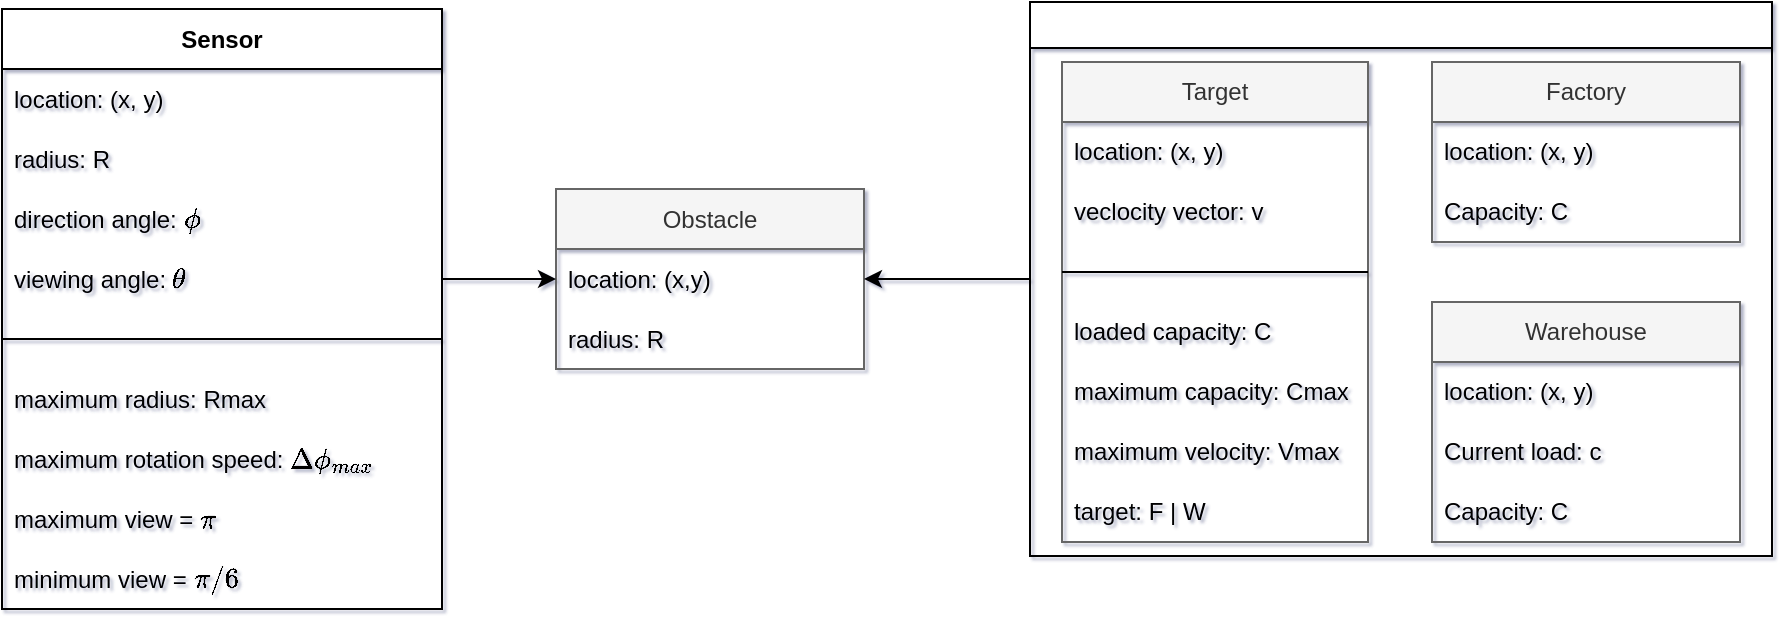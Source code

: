 <mxfile>
    <diagram id="OCUFrbz5CUur6Ab6cwOt" name="Page-1">
        <mxGraphModel dx="1309" dy="477" grid="0" gridSize="10" guides="1" tooltips="1" connect="1" arrows="1" fold="1" page="1" pageScale="1" pageWidth="1100" pageHeight="850" background="#FFFFFF" math="1" shadow="1">
            <root>
                <mxCell id="0"/>
                <mxCell id="1" parent="0"/>
                <mxCell id="18" value="&lt;b&gt;Sensor&lt;/b&gt;" style="swimlane;fontStyle=0;childLayout=stackLayout;horizontal=1;startSize=30;horizontalStack=0;resizeParent=1;resizeParentMax=0;resizeLast=0;collapsible=1;marginBottom=0;whiteSpace=wrap;html=1;rounded=0;labelBackgroundColor=none;strokeColor=#000000;" parent="1" vertex="1">
                    <mxGeometry x="91" y="18.5" width="220" height="300" as="geometry">
                        <mxRectangle x="140" y="50" width="80" height="30" as="alternateBounds"/>
                    </mxGeometry>
                </mxCell>
                <mxCell id="20" value="location: (x, y)" style="text;strokeColor=none;fillColor=none;align=left;verticalAlign=middle;spacingLeft=4;spacingRight=4;overflow=hidden;points=[[0,0.5],[1,0.5]];portConstraint=eastwest;rotatable=0;whiteSpace=wrap;html=1;rounded=0;labelBackgroundColor=none;fontColor=#000000;" parent="18" vertex="1">
                    <mxGeometry y="30" width="220" height="30" as="geometry"/>
                </mxCell>
                <mxCell id="21" value="radius: R" style="text;strokeColor=none;fillColor=none;align=left;verticalAlign=middle;spacingLeft=4;spacingRight=4;overflow=hidden;points=[[0,0.5],[1,0.5]];portConstraint=eastwest;rotatable=0;whiteSpace=wrap;html=1;rounded=0;labelBackgroundColor=none;fontColor=#000000;" parent="18" vertex="1">
                    <mxGeometry y="60" width="220" height="30" as="geometry"/>
                </mxCell>
                <mxCell id="23" value="direction angle: \(\phi\)" style="text;strokeColor=none;fillColor=none;align=left;verticalAlign=middle;spacingLeft=4;spacingRight=4;overflow=hidden;points=[[0,0.5],[1,0.5]];portConstraint=eastwest;rotatable=0;whiteSpace=wrap;html=1;rounded=0;labelBackgroundColor=none;fontColor=#000000;" parent="18" vertex="1">
                    <mxGeometry y="90" width="220" height="30" as="geometry"/>
                </mxCell>
                <mxCell id="24" value="viewing angle: \(\theta\)" style="text;strokeColor=none;fillColor=none;align=left;verticalAlign=middle;spacingLeft=4;spacingRight=4;overflow=hidden;points=[[0,0.5],[1,0.5]];portConstraint=eastwest;rotatable=0;whiteSpace=wrap;html=1;rounded=0;labelBackgroundColor=none;fontColor=#000000;" parent="18" vertex="1">
                    <mxGeometry y="120" width="220" height="30" as="geometry"/>
                </mxCell>
                <mxCell id="25" style="text;strokeColor=none;fillColor=none;align=left;verticalAlign=middle;spacingLeft=4;spacingRight=4;overflow=hidden;points=[[0,0.5],[1,0.5]];portConstraint=eastwest;rotatable=0;whiteSpace=wrap;html=1;rounded=0;labelBackgroundColor=none;fontColor=#000000;" parent="18" vertex="1">
                    <mxGeometry y="150" width="220" height="30" as="geometry"/>
                </mxCell>
                <mxCell id="26" value="maximum radius: Rmax" style="text;strokeColor=none;fillColor=none;align=left;verticalAlign=middle;spacingLeft=4;spacingRight=4;overflow=hidden;points=[[0,0.5],[1,0.5]];portConstraint=eastwest;rotatable=0;whiteSpace=wrap;html=1;rounded=0;labelBackgroundColor=none;fontColor=#000000;" parent="18" vertex="1">
                    <mxGeometry y="180" width="220" height="30" as="geometry"/>
                </mxCell>
                <mxCell id="27" value="maximum rotation speed: \(\Delta \phi _{max}\)" style="text;strokeColor=none;fillColor=none;align=left;verticalAlign=middle;spacingLeft=4;spacingRight=4;overflow=hidden;points=[[0,0.5],[1,0.5]];portConstraint=eastwest;rotatable=0;whiteSpace=wrap;html=1;rounded=0;labelBackgroundColor=none;fontColor=#000000;" parent="18" vertex="1">
                    <mxGeometry y="210" width="220" height="30" as="geometry"/>
                </mxCell>
                <mxCell id="36" value="maximum view = \(\pi\)" style="text;strokeColor=none;fillColor=none;align=left;verticalAlign=middle;spacingLeft=4;spacingRight=4;overflow=hidden;points=[[0,0.5],[1,0.5]];portConstraint=eastwest;rotatable=0;whiteSpace=wrap;html=1;rounded=0;labelBackgroundColor=none;fontColor=#000000;" parent="18" vertex="1">
                    <mxGeometry y="240" width="220" height="30" as="geometry"/>
                </mxCell>
                <mxCell id="77" value="minimum view = \(\pi/6\)" style="text;strokeColor=none;fillColor=none;align=left;verticalAlign=middle;spacingLeft=4;spacingRight=4;overflow=hidden;points=[[0,0.5],[1,0.5]];portConstraint=eastwest;rotatable=0;whiteSpace=wrap;html=1;rounded=0;labelBackgroundColor=none;fontColor=#000000;" parent="18" vertex="1">
                    <mxGeometry y="270" width="220" height="30" as="geometry"/>
                </mxCell>
                <mxCell id="34" value="" style="endArrow=none;html=1;fontColor=#99FF99;entryX=1;entryY=0.5;entryDx=0;entryDy=0;exitX=0;exitY=0.5;exitDx=0;exitDy=0;strokeColor=#000000;" parent="18" source="25" target="25" edge="1">
                    <mxGeometry width="50" height="50" relative="1" as="geometry">
                        <mxPoint x="330" y="261" as="sourcePoint"/>
                        <mxPoint x="380" y="211" as="targetPoint"/>
                    </mxGeometry>
                </mxCell>
                <mxCell id="48" value="&lt;font color=&quot;#ffffff&quot;&gt;Server&lt;/font&gt;" style="swimlane;whiteSpace=wrap;html=1;rounded=0;labelBackgroundColor=none;strokeColor=#000000;fontColor=#99FF99;startSize=23;" parent="1" vertex="1">
                    <mxGeometry x="605" y="15" width="371" height="277" as="geometry"/>
                </mxCell>
                <mxCell id="37" value="Target" style="swimlane;fontStyle=0;childLayout=stackLayout;horizontal=1;startSize=30;horizontalStack=0;resizeParent=1;resizeParentMax=0;resizeLast=0;collapsible=1;marginBottom=0;whiteSpace=wrap;html=1;rounded=0;labelBackgroundColor=none;fillColor=#f5f5f5;fontColor=#333333;strokeColor=#666666;" parent="48" vertex="1">
                    <mxGeometry x="16" y="30" width="153" height="240" as="geometry">
                        <mxRectangle x="140" y="50" width="80" height="30" as="alternateBounds"/>
                    </mxGeometry>
                </mxCell>
                <mxCell id="38" value="location: (x, y)" style="text;strokeColor=none;fillColor=none;align=left;verticalAlign=middle;spacingLeft=4;spacingRight=4;overflow=hidden;points=[[0,0.5],[1,0.5]];portConstraint=eastwest;rotatable=0;whiteSpace=wrap;html=1;rounded=0;labelBackgroundColor=none;fontColor=#000000;" parent="37" vertex="1">
                    <mxGeometry y="30" width="153" height="30" as="geometry"/>
                </mxCell>
                <mxCell id="39" value="veclocity vector: v" style="text;strokeColor=none;fillColor=none;align=left;verticalAlign=middle;spacingLeft=4;spacingRight=4;overflow=hidden;points=[[0,0.5],[1,0.5]];portConstraint=eastwest;rotatable=0;whiteSpace=wrap;html=1;rounded=0;labelBackgroundColor=none;fontColor=#000000;" parent="37" vertex="1">
                    <mxGeometry y="60" width="153" height="30" as="geometry"/>
                </mxCell>
                <mxCell id="42" style="text;strokeColor=none;fillColor=none;align=left;verticalAlign=middle;spacingLeft=4;spacingRight=4;overflow=hidden;points=[[0,0.5],[1,0.5]];portConstraint=eastwest;rotatable=0;whiteSpace=wrap;html=1;rounded=0;labelBackgroundColor=none;fontColor=#000000;" parent="37" vertex="1">
                    <mxGeometry y="90" width="153" height="30" as="geometry"/>
                </mxCell>
                <mxCell id="43" value="loaded capacity: C" style="text;strokeColor=none;fillColor=none;align=left;verticalAlign=middle;spacingLeft=4;spacingRight=4;overflow=hidden;points=[[0,0.5],[1,0.5]];portConstraint=eastwest;rotatable=0;whiteSpace=wrap;html=1;rounded=0;labelBackgroundColor=none;fontColor=#000000;" parent="37" vertex="1">
                    <mxGeometry y="120" width="153" height="30" as="geometry"/>
                </mxCell>
                <mxCell id="44" value="maximum capacity: Cmax" style="text;strokeColor=none;fillColor=none;align=left;verticalAlign=middle;spacingLeft=4;spacingRight=4;overflow=hidden;points=[[0,0.5],[1,0.5]];portConstraint=eastwest;rotatable=0;whiteSpace=wrap;html=1;rounded=0;labelBackgroundColor=none;fontColor=#000000;" parent="37" vertex="1">
                    <mxGeometry y="150" width="153" height="30" as="geometry"/>
                </mxCell>
                <mxCell id="45" value="maximum velocity: Vmax" style="text;strokeColor=none;fillColor=none;align=left;verticalAlign=middle;spacingLeft=4;spacingRight=4;overflow=hidden;points=[[0,0.5],[1,0.5]];portConstraint=eastwest;rotatable=0;whiteSpace=wrap;html=1;rounded=0;labelBackgroundColor=none;fontColor=#000000;" parent="37" vertex="1">
                    <mxGeometry y="180" width="153" height="30" as="geometry"/>
                </mxCell>
                <mxCell id="47" value="target: F | W" style="text;strokeColor=none;fillColor=none;align=left;verticalAlign=middle;spacingLeft=4;spacingRight=4;overflow=hidden;points=[[0,0.5],[1,0.5]];portConstraint=eastwest;rotatable=0;whiteSpace=wrap;html=1;rounded=0;labelBackgroundColor=none;fontColor=#000000;" parent="37" vertex="1">
                    <mxGeometry y="210" width="153" height="30" as="geometry"/>
                </mxCell>
                <mxCell id="46" value="" style="endArrow=none;html=1;fontColor=#99FF99;entryX=1;entryY=0.5;entryDx=0;entryDy=0;exitX=0;exitY=0.5;exitDx=0;exitDy=0;strokeColor=#000000;" parent="37" source="42" target="42" edge="1">
                    <mxGeometry width="50" height="50" relative="1" as="geometry">
                        <mxPoint x="330" y="261" as="sourcePoint"/>
                        <mxPoint x="380" y="211" as="targetPoint"/>
                    </mxGeometry>
                </mxCell>
                <mxCell id="49" value="Factory" style="swimlane;fontStyle=0;childLayout=stackLayout;horizontal=1;startSize=30;horizontalStack=0;resizeParent=1;resizeParentMax=0;resizeLast=0;collapsible=1;marginBottom=0;whiteSpace=wrap;html=1;rounded=0;labelBackgroundColor=none;fillColor=#f5f5f5;fontColor=#333333;strokeColor=#666666;" parent="48" vertex="1">
                    <mxGeometry x="201" y="30" width="154" height="90" as="geometry">
                        <mxRectangle x="140" y="50" width="80" height="30" as="alternateBounds"/>
                    </mxGeometry>
                </mxCell>
                <mxCell id="50" value="location: (x, y)" style="text;strokeColor=none;fillColor=none;align=left;verticalAlign=middle;spacingLeft=4;spacingRight=4;overflow=hidden;points=[[0,0.5],[1,0.5]];portConstraint=eastwest;rotatable=0;whiteSpace=wrap;html=1;rounded=0;labelBackgroundColor=none;fontColor=#000000;" parent="49" vertex="1">
                    <mxGeometry y="30" width="154" height="30" as="geometry"/>
                </mxCell>
                <mxCell id="55" value="Capacity: C" style="text;strokeColor=none;fillColor=none;align=left;verticalAlign=middle;spacingLeft=4;spacingRight=4;overflow=hidden;points=[[0,0.5],[1,0.5]];portConstraint=eastwest;rotatable=0;whiteSpace=wrap;html=1;rounded=0;labelBackgroundColor=none;fontColor=#000000;" parent="49" vertex="1">
                    <mxGeometry y="60" width="154" height="30" as="geometry"/>
                </mxCell>
                <mxCell id="58" value="Warehouse" style="swimlane;fontStyle=0;childLayout=stackLayout;horizontal=1;startSize=30;horizontalStack=0;resizeParent=1;resizeParentMax=0;resizeLast=0;collapsible=1;marginBottom=0;whiteSpace=wrap;html=1;rounded=0;labelBackgroundColor=none;fillColor=#f5f5f5;fontColor=#333333;strokeColor=#666666;" parent="48" vertex="1">
                    <mxGeometry x="201" y="150" width="154" height="120" as="geometry">
                        <mxRectangle x="140" y="50" width="80" height="30" as="alternateBounds"/>
                    </mxGeometry>
                </mxCell>
                <mxCell id="59" value="location: (x, y)" style="text;strokeColor=none;fillColor=none;align=left;verticalAlign=middle;spacingLeft=4;spacingRight=4;overflow=hidden;points=[[0,0.5],[1,0.5]];portConstraint=eastwest;rotatable=0;whiteSpace=wrap;html=1;rounded=0;labelBackgroundColor=none;fontColor=#000000;" parent="58" vertex="1">
                    <mxGeometry y="30" width="154" height="30" as="geometry"/>
                </mxCell>
                <mxCell id="60" value="Current load: c" style="text;strokeColor=none;fillColor=none;align=left;verticalAlign=middle;spacingLeft=4;spacingRight=4;overflow=hidden;points=[[0,0.5],[1,0.5]];portConstraint=eastwest;rotatable=0;whiteSpace=wrap;html=1;rounded=0;labelBackgroundColor=none;fontColor=#000000;" parent="58" vertex="1">
                    <mxGeometry y="60" width="154" height="30" as="geometry"/>
                </mxCell>
                <mxCell id="61" value="Capacity: C" style="text;strokeColor=none;fillColor=none;align=left;verticalAlign=middle;spacingLeft=4;spacingRight=4;overflow=hidden;points=[[0,0.5],[1,0.5]];portConstraint=eastwest;rotatable=0;whiteSpace=wrap;html=1;rounded=0;labelBackgroundColor=none;fontColor=#000000;" parent="58" vertex="1">
                    <mxGeometry y="90" width="154" height="30" as="geometry"/>
                </mxCell>
                <mxCell id="72" value="Obstacle" style="swimlane;fontStyle=0;childLayout=stackLayout;horizontal=1;startSize=30;horizontalStack=0;resizeParent=1;resizeParentMax=0;resizeLast=0;collapsible=1;marginBottom=0;whiteSpace=wrap;html=1;rounded=0;labelBackgroundColor=none;fillColor=#f5f5f5;fontColor=#333333;strokeColor=#666666;" parent="1" vertex="1">
                    <mxGeometry x="368" y="108.5" width="154" height="90" as="geometry">
                        <mxRectangle x="140" y="50" width="80" height="30" as="alternateBounds"/>
                    </mxGeometry>
                </mxCell>
                <mxCell id="73" value="location: (x,y)" style="text;strokeColor=none;fillColor=none;align=left;verticalAlign=middle;spacingLeft=4;spacingRight=4;overflow=hidden;points=[[0,0.5],[1,0.5]];portConstraint=eastwest;rotatable=0;whiteSpace=wrap;html=1;rounded=0;labelBackgroundColor=none;fontColor=#000000;" parent="72" vertex="1">
                    <mxGeometry y="30" width="154" height="30" as="geometry"/>
                </mxCell>
                <mxCell id="74" value="radius: R" style="text;strokeColor=none;fillColor=none;align=left;verticalAlign=middle;spacingLeft=4;spacingRight=4;overflow=hidden;points=[[0,0.5],[1,0.5]];portConstraint=eastwest;rotatable=0;whiteSpace=wrap;html=1;rounded=0;labelBackgroundColor=none;fontColor=#000000;" parent="72" vertex="1">
                    <mxGeometry y="60" width="154" height="30" as="geometry"/>
                </mxCell>
                <mxCell id="75" value="" style="endArrow=classic;html=1;strokeColor=#000000;fontColor=#99FF99;exitX=1;exitY=0.5;exitDx=0;exitDy=0;entryX=0;entryY=0.5;entryDx=0;entryDy=0;" parent="1" source="24" target="73" edge="1">
                    <mxGeometry width="50" height="50" relative="1" as="geometry">
                        <mxPoint x="397" y="314" as="sourcePoint"/>
                        <mxPoint x="333" y="393" as="targetPoint"/>
                    </mxGeometry>
                </mxCell>
                <mxCell id="76" value="" style="endArrow=classic;html=1;strokeColor=#000000;fontColor=#99FF99;exitX=0;exitY=0.5;exitDx=0;exitDy=0;entryX=1;entryY=0.5;entryDx=0;entryDy=0;" parent="1" source="48" target="73" edge="1">
                    <mxGeometry width="50" height="50" relative="1" as="geometry">
                        <mxPoint x="342" y="281" as="sourcePoint"/>
                        <mxPoint x="392" y="231" as="targetPoint"/>
                    </mxGeometry>
                </mxCell>
            </root>
        </mxGraphModel>
    </diagram>
</mxfile>